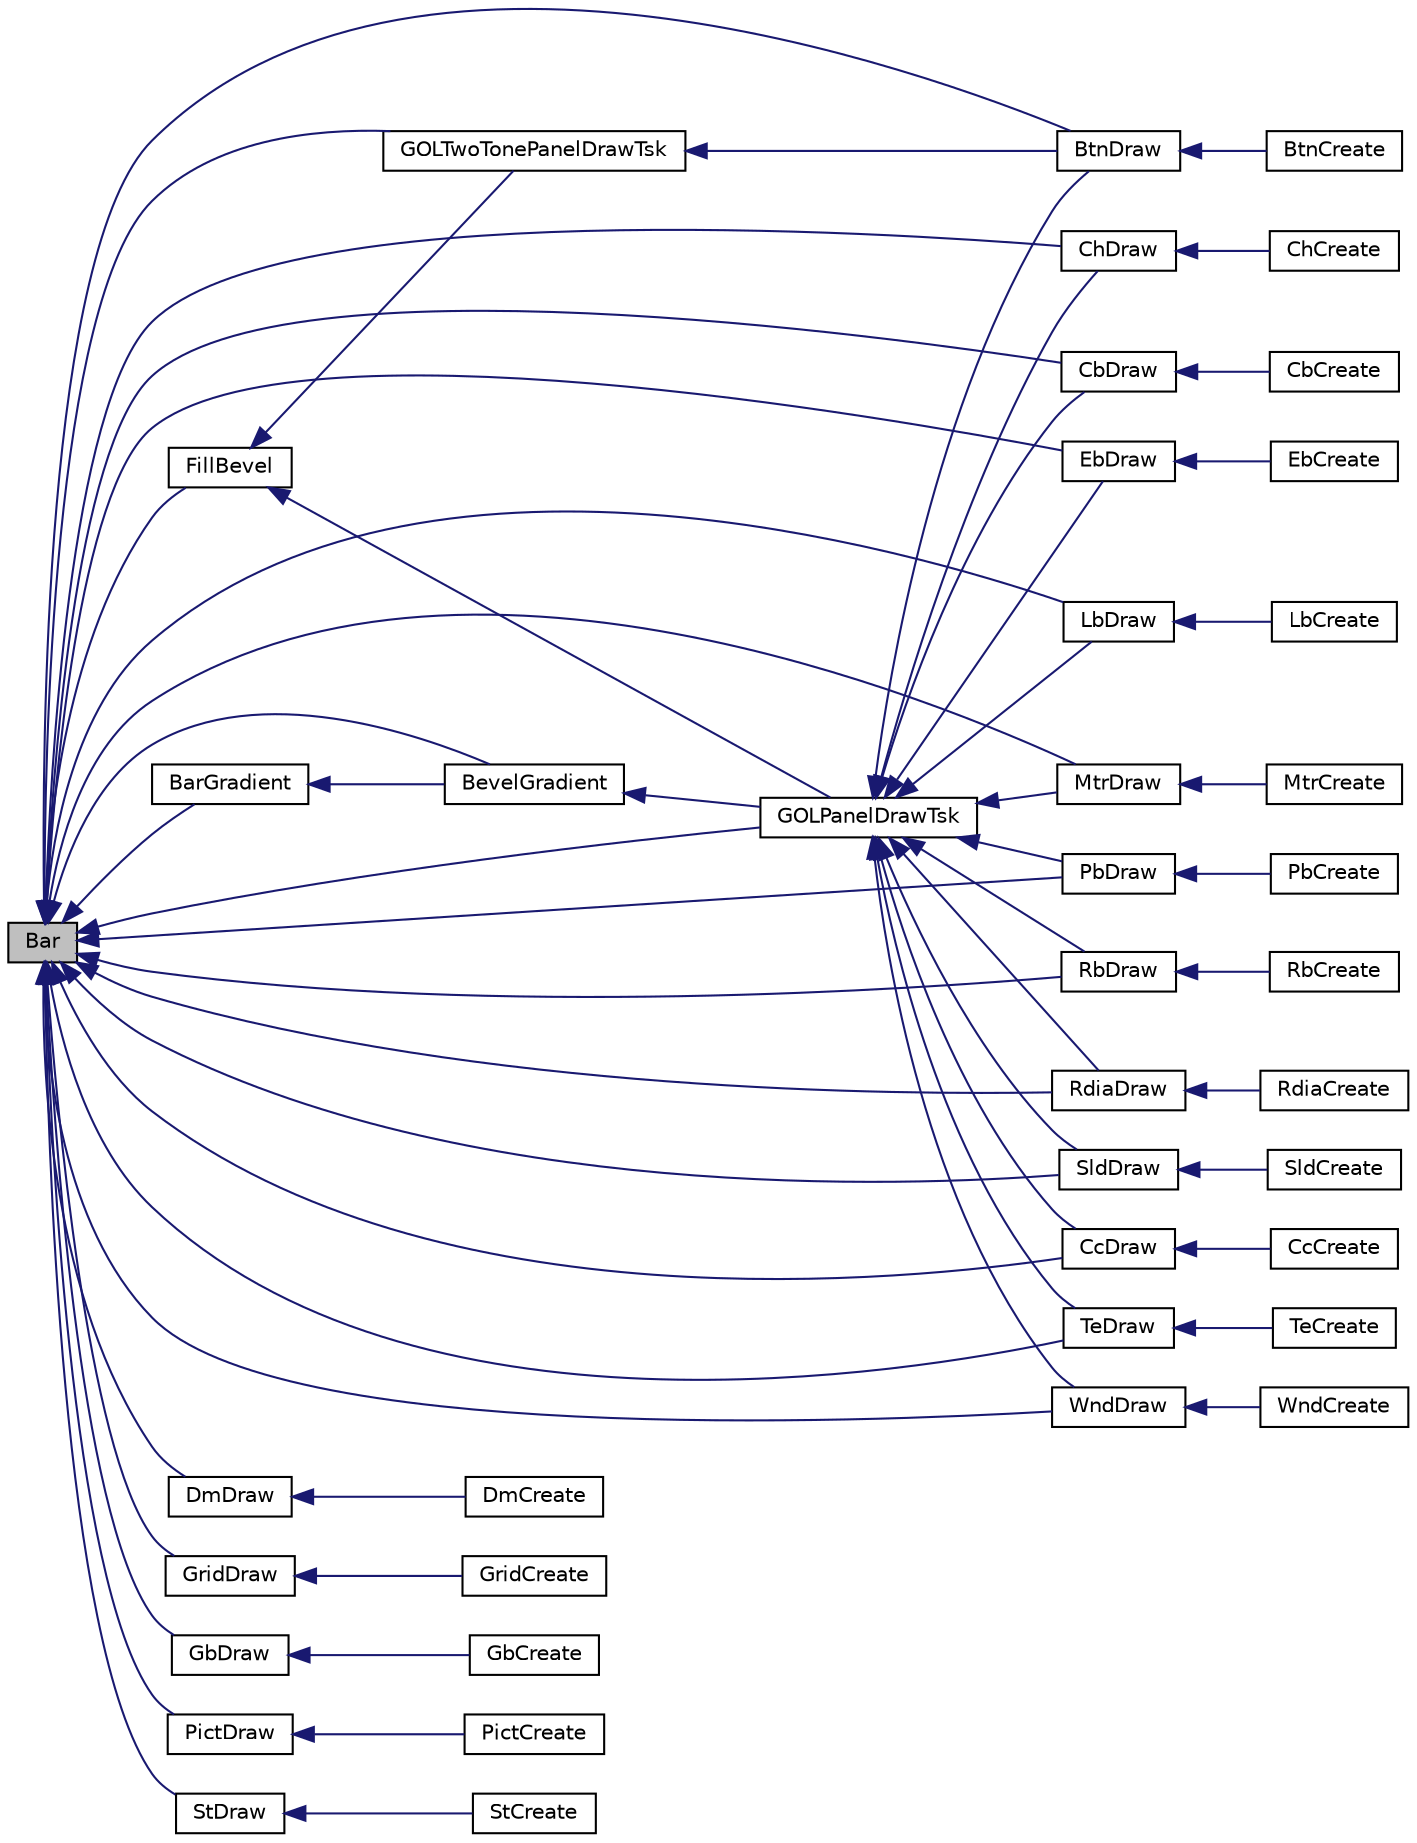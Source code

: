 digraph "Bar"
{
  edge [fontname="Helvetica",fontsize="10",labelfontname="Helvetica",labelfontsize="10"];
  node [fontname="Helvetica",fontsize="10",shape=record];
  rankdir="LR";
  Node1 [label="Bar",height=0.2,width=0.4,color="black", fillcolor="grey75", style="filled", fontcolor="black"];
  Node1 -> Node2 [dir="back",color="midnightblue",fontsize="10",style="solid",fontname="Helvetica"];
  Node2 [label="BtnDraw",height=0.2,width=0.4,color="black", fillcolor="white", style="filled",URL="$_button_8h.html#abbe1146f1099bd0efcd920b38e48f7c0"];
  Node2 -> Node3 [dir="back",color="midnightblue",fontsize="10",style="solid",fontname="Helvetica"];
  Node3 [label="BtnCreate",height=0.2,width=0.4,color="black", fillcolor="white", style="filled",URL="$_button_8h.html#a58bae4324dd2fe73c331fbcde3e997e0"];
  Node1 -> Node4 [dir="back",color="midnightblue",fontsize="10",style="solid",fontname="Helvetica"];
  Node4 [label="ChDraw",height=0.2,width=0.4,color="black", fillcolor="white", style="filled",URL="$_chart_8h.html#ae94d3144d62a125f960cc138130721bb"];
  Node4 -> Node5 [dir="back",color="midnightblue",fontsize="10",style="solid",fontname="Helvetica"];
  Node5 [label="ChCreate",height=0.2,width=0.4,color="black", fillcolor="white", style="filled",URL="$_chart_8h.html#a5acd1aa33b2b87e8c6d976c1bcdfadf9"];
  Node1 -> Node6 [dir="back",color="midnightblue",fontsize="10",style="solid",fontname="Helvetica"];
  Node6 [label="CbDraw",height=0.2,width=0.4,color="black", fillcolor="white", style="filled",URL="$_check_box_8h.html#a3e8cd29f18ad886f66c756f4306bc077"];
  Node6 -> Node7 [dir="back",color="midnightblue",fontsize="10",style="solid",fontname="Helvetica"];
  Node7 [label="CbCreate",height=0.2,width=0.4,color="black", fillcolor="white", style="filled",URL="$_check_box_8h.html#a2c9fec16e1cac381a73d28038c7b6747"];
  Node1 -> Node8 [dir="back",color="midnightblue",fontsize="10",style="solid",fontname="Helvetica"];
  Node8 [label="DmDraw",height=0.2,width=0.4,color="black", fillcolor="white", style="filled",URL="$_digital_meter_8h.html#a2270225980edf29eb09aa3215e445c95"];
  Node8 -> Node9 [dir="back",color="midnightblue",fontsize="10",style="solid",fontname="Helvetica"];
  Node9 [label="DmCreate",height=0.2,width=0.4,color="black", fillcolor="white", style="filled",URL="$_digital_meter_8h.html#a92fc022c971174401fc933ed2fc8a852"];
  Node1 -> Node10 [dir="back",color="midnightblue",fontsize="10",style="solid",fontname="Helvetica"];
  Node10 [label="EbDraw",height=0.2,width=0.4,color="black", fillcolor="white", style="filled",URL="$_edit_box_8h.html#aa62476b8c9ee6fd4acade2e21c4b2adb"];
  Node10 -> Node11 [dir="back",color="midnightblue",fontsize="10",style="solid",fontname="Helvetica"];
  Node11 [label="EbCreate",height=0.2,width=0.4,color="black", fillcolor="white", style="filled",URL="$_edit_box_8h.html#a3f6da3c8eb9028edaaae00dc7dbe38a5"];
  Node1 -> Node12 [dir="back",color="midnightblue",fontsize="10",style="solid",fontname="Helvetica"];
  Node12 [label="GOLPanelDrawTsk",height=0.2,width=0.4,color="black", fillcolor="white", style="filled",URL="$_g_o_l_8h.html#a9d993f570a5a333450b08addacdfc974"];
  Node12 -> Node2 [dir="back",color="midnightblue",fontsize="10",style="solid",fontname="Helvetica"];
  Node12 -> Node4 [dir="back",color="midnightblue",fontsize="10",style="solid",fontname="Helvetica"];
  Node12 -> Node6 [dir="back",color="midnightblue",fontsize="10",style="solid",fontname="Helvetica"];
  Node12 -> Node10 [dir="back",color="midnightblue",fontsize="10",style="solid",fontname="Helvetica"];
  Node12 -> Node13 [dir="back",color="midnightblue",fontsize="10",style="solid",fontname="Helvetica"];
  Node13 [label="LbDraw",height=0.2,width=0.4,color="black", fillcolor="white", style="filled",URL="$_list_box_8h.html#a758bba266f1d0788d9a0c4b97b7c64da"];
  Node13 -> Node14 [dir="back",color="midnightblue",fontsize="10",style="solid",fontname="Helvetica"];
  Node14 [label="LbCreate",height=0.2,width=0.4,color="black", fillcolor="white", style="filled",URL="$_list_box_8h.html#a46b6f8a76f784014b5f7dbee460a6cf9"];
  Node12 -> Node15 [dir="back",color="midnightblue",fontsize="10",style="solid",fontname="Helvetica"];
  Node15 [label="MtrDraw",height=0.2,width=0.4,color="black", fillcolor="white", style="filled",URL="$_meter_8h.html#a8b28060425794f091c24f355326272dd"];
  Node15 -> Node16 [dir="back",color="midnightblue",fontsize="10",style="solid",fontname="Helvetica"];
  Node16 [label="MtrCreate",height=0.2,width=0.4,color="black", fillcolor="white", style="filled",URL="$_meter_8h.html#ab024a60648ca28bfb3ef8180df871ca0"];
  Node12 -> Node17 [dir="back",color="midnightblue",fontsize="10",style="solid",fontname="Helvetica"];
  Node17 [label="PbDraw",height=0.2,width=0.4,color="black", fillcolor="white", style="filled",URL="$_progress_bar_8h.html#a5afb6fade21d0a76246e6e38a656b5a8"];
  Node17 -> Node18 [dir="back",color="midnightblue",fontsize="10",style="solid",fontname="Helvetica"];
  Node18 [label="PbCreate",height=0.2,width=0.4,color="black", fillcolor="white", style="filled",URL="$_progress_bar_8h.html#a8946d265b423560fb9120376bf0c1afd"];
  Node12 -> Node19 [dir="back",color="midnightblue",fontsize="10",style="solid",fontname="Helvetica"];
  Node19 [label="RbDraw",height=0.2,width=0.4,color="black", fillcolor="white", style="filled",URL="$_radio_button_8h.html#afc75c4b3bf496f30884ea9219baa3957"];
  Node19 -> Node20 [dir="back",color="midnightblue",fontsize="10",style="solid",fontname="Helvetica"];
  Node20 [label="RbCreate",height=0.2,width=0.4,color="black", fillcolor="white", style="filled",URL="$_radio_button_8h.html#a4bed4cf89c510288f46f65e2ecb8b3eb"];
  Node12 -> Node21 [dir="back",color="midnightblue",fontsize="10",style="solid",fontname="Helvetica"];
  Node21 [label="RdiaDraw",height=0.2,width=0.4,color="black", fillcolor="white", style="filled",URL="$_round_dial_8h.html#a3581ef42840e731d0edfaa819da8ce63"];
  Node21 -> Node22 [dir="back",color="midnightblue",fontsize="10",style="solid",fontname="Helvetica"];
  Node22 [label="RdiaCreate",height=0.2,width=0.4,color="black", fillcolor="white", style="filled",URL="$_round_dial_8h.html#a110b820e88b0eb66d71588860795295c"];
  Node12 -> Node23 [dir="back",color="midnightblue",fontsize="10",style="solid",fontname="Helvetica"];
  Node23 [label="SldDraw",height=0.2,width=0.4,color="black", fillcolor="white", style="filled",URL="$_slider_8h.html#a7c047563deea387da3510b081ccc2bd9"];
  Node23 -> Node24 [dir="back",color="midnightblue",fontsize="10",style="solid",fontname="Helvetica"];
  Node24 [label="SldCreate",height=0.2,width=0.4,color="black", fillcolor="white", style="filled",URL="$_slider_8h.html#a2c24b3f670799ef372288caba9811afd"];
  Node12 -> Node25 [dir="back",color="midnightblue",fontsize="10",style="solid",fontname="Helvetica"];
  Node25 [label="CcDraw",height=0.2,width=0.4,color="black", fillcolor="white", style="filled",URL="$_template_8h.html#a14d0f0ccb95a948abb43bcef8e93e7ee"];
  Node25 -> Node26 [dir="back",color="midnightblue",fontsize="10",style="solid",fontname="Helvetica"];
  Node26 [label="CcCreate",height=0.2,width=0.4,color="black", fillcolor="white", style="filled",URL="$_template_8h.html#a43d0c1eb24681ea202a84d5f5fab6fec"];
  Node12 -> Node27 [dir="back",color="midnightblue",fontsize="10",style="solid",fontname="Helvetica"];
  Node27 [label="TeDraw",height=0.2,width=0.4,color="black", fillcolor="white", style="filled",URL="$_text_entry_8h.html#a8bdd75439fcce4ea923987097241c6ce"];
  Node27 -> Node28 [dir="back",color="midnightblue",fontsize="10",style="solid",fontname="Helvetica"];
  Node28 [label="TeCreate",height=0.2,width=0.4,color="black", fillcolor="white", style="filled",URL="$_text_entry_8h.html#af1d2045c270eadb98c741942dabfa52a"];
  Node12 -> Node29 [dir="back",color="midnightblue",fontsize="10",style="solid",fontname="Helvetica"];
  Node29 [label="WndDraw",height=0.2,width=0.4,color="black", fillcolor="white", style="filled",URL="$_window_8h.html#a906e624492d1bad972d4b4f8fe475f6e"];
  Node29 -> Node30 [dir="back",color="midnightblue",fontsize="10",style="solid",fontname="Helvetica"];
  Node30 [label="WndCreate",height=0.2,width=0.4,color="black", fillcolor="white", style="filled",URL="$_window_8h.html#a7ec95799039f19ed96e2f62bb1ea877f"];
  Node1 -> Node31 [dir="back",color="midnightblue",fontsize="10",style="solid",fontname="Helvetica"];
  Node31 [label="GOLTwoTonePanelDrawTsk",height=0.2,width=0.4,color="black", fillcolor="white", style="filled",URL="$_g_o_l_8h.html#aa7ccc95ac01cf3e2c78200e7e791cf72"];
  Node31 -> Node2 [dir="back",color="midnightblue",fontsize="10",style="solid",fontname="Helvetica"];
  Node1 -> Node32 [dir="back",color="midnightblue",fontsize="10",style="solid",fontname="Helvetica"];
  Node32 [label="GridDraw",height=0.2,width=0.4,color="black", fillcolor="white", style="filled",URL="$_grid_8h.html#a4cf2e40a4862e15e2bb5bb96d947305d"];
  Node32 -> Node33 [dir="back",color="midnightblue",fontsize="10",style="solid",fontname="Helvetica"];
  Node33 [label="GridCreate",height=0.2,width=0.4,color="black", fillcolor="white", style="filled",URL="$_grid_8h.html#a5ad337d7eee0d24aa7f9e3969b6097f7"];
  Node1 -> Node34 [dir="back",color="midnightblue",fontsize="10",style="solid",fontname="Helvetica"];
  Node34 [label="GbDraw",height=0.2,width=0.4,color="black", fillcolor="white", style="filled",URL="$_group_box_8h.html#a84fe13f36303d7b376661bc85d84e96c"];
  Node34 -> Node35 [dir="back",color="midnightblue",fontsize="10",style="solid",fontname="Helvetica"];
  Node35 [label="GbCreate",height=0.2,width=0.4,color="black", fillcolor="white", style="filled",URL="$_group_box_8h.html#a7220ab2de823b032295d018d3de04915"];
  Node1 -> Node13 [dir="back",color="midnightblue",fontsize="10",style="solid",fontname="Helvetica"];
  Node1 -> Node15 [dir="back",color="midnightblue",fontsize="10",style="solid",fontname="Helvetica"];
  Node1 -> Node36 [dir="back",color="midnightblue",fontsize="10",style="solid",fontname="Helvetica"];
  Node36 [label="PictDraw",height=0.2,width=0.4,color="black", fillcolor="white", style="filled",URL="$_picture_8h.html#a317a09c3c5d88b43a8473d9f3cd29475"];
  Node36 -> Node37 [dir="back",color="midnightblue",fontsize="10",style="solid",fontname="Helvetica"];
  Node37 [label="PictCreate",height=0.2,width=0.4,color="black", fillcolor="white", style="filled",URL="$_picture_8h.html#ae3b4b7d30eb65f8efa26f2f46911f8ac"];
  Node1 -> Node38 [dir="back",color="midnightblue",fontsize="10",style="solid",fontname="Helvetica"];
  Node38 [label="FillBevel",height=0.2,width=0.4,color="black", fillcolor="white", style="filled",URL="$_primitive_8h.html#a9596558ab879615fb349ab5ac63e1439"];
  Node38 -> Node12 [dir="back",color="midnightblue",fontsize="10",style="solid",fontname="Helvetica"];
  Node38 -> Node31 [dir="back",color="midnightblue",fontsize="10",style="solid",fontname="Helvetica"];
  Node1 -> Node39 [dir="back",color="midnightblue",fontsize="10",style="solid",fontname="Helvetica"];
  Node39 [label="BarGradient",height=0.2,width=0.4,color="black", fillcolor="white", style="filled",URL="$_primitive_8h.html#a8cbf0b845f5cab0533a4f256b45126ba"];
  Node39 -> Node40 [dir="back",color="midnightblue",fontsize="10",style="solid",fontname="Helvetica"];
  Node40 [label="BevelGradient",height=0.2,width=0.4,color="black", fillcolor="white", style="filled",URL="$_primitive_8h.html#a679c93e02fea2b29eedde577b7b576d9"];
  Node40 -> Node12 [dir="back",color="midnightblue",fontsize="10",style="solid",fontname="Helvetica"];
  Node1 -> Node40 [dir="back",color="midnightblue",fontsize="10",style="solid",fontname="Helvetica"];
  Node1 -> Node17 [dir="back",color="midnightblue",fontsize="10",style="solid",fontname="Helvetica"];
  Node1 -> Node19 [dir="back",color="midnightblue",fontsize="10",style="solid",fontname="Helvetica"];
  Node1 -> Node21 [dir="back",color="midnightblue",fontsize="10",style="solid",fontname="Helvetica"];
  Node1 -> Node23 [dir="back",color="midnightblue",fontsize="10",style="solid",fontname="Helvetica"];
  Node1 -> Node41 [dir="back",color="midnightblue",fontsize="10",style="solid",fontname="Helvetica"];
  Node41 [label="StDraw",height=0.2,width=0.4,color="black", fillcolor="white", style="filled",URL="$_static_text_8h.html#ad197e77a6fb1d888db97f7fe77b3f436"];
  Node41 -> Node42 [dir="back",color="midnightblue",fontsize="10",style="solid",fontname="Helvetica"];
  Node42 [label="StCreate",height=0.2,width=0.4,color="black", fillcolor="white", style="filled",URL="$_static_text_8h.html#aabec2f136ce57cfb5f19790408ac9fbc"];
  Node1 -> Node25 [dir="back",color="midnightblue",fontsize="10",style="solid",fontname="Helvetica"];
  Node1 -> Node27 [dir="back",color="midnightblue",fontsize="10",style="solid",fontname="Helvetica"];
  Node1 -> Node29 [dir="back",color="midnightblue",fontsize="10",style="solid",fontname="Helvetica"];
}
